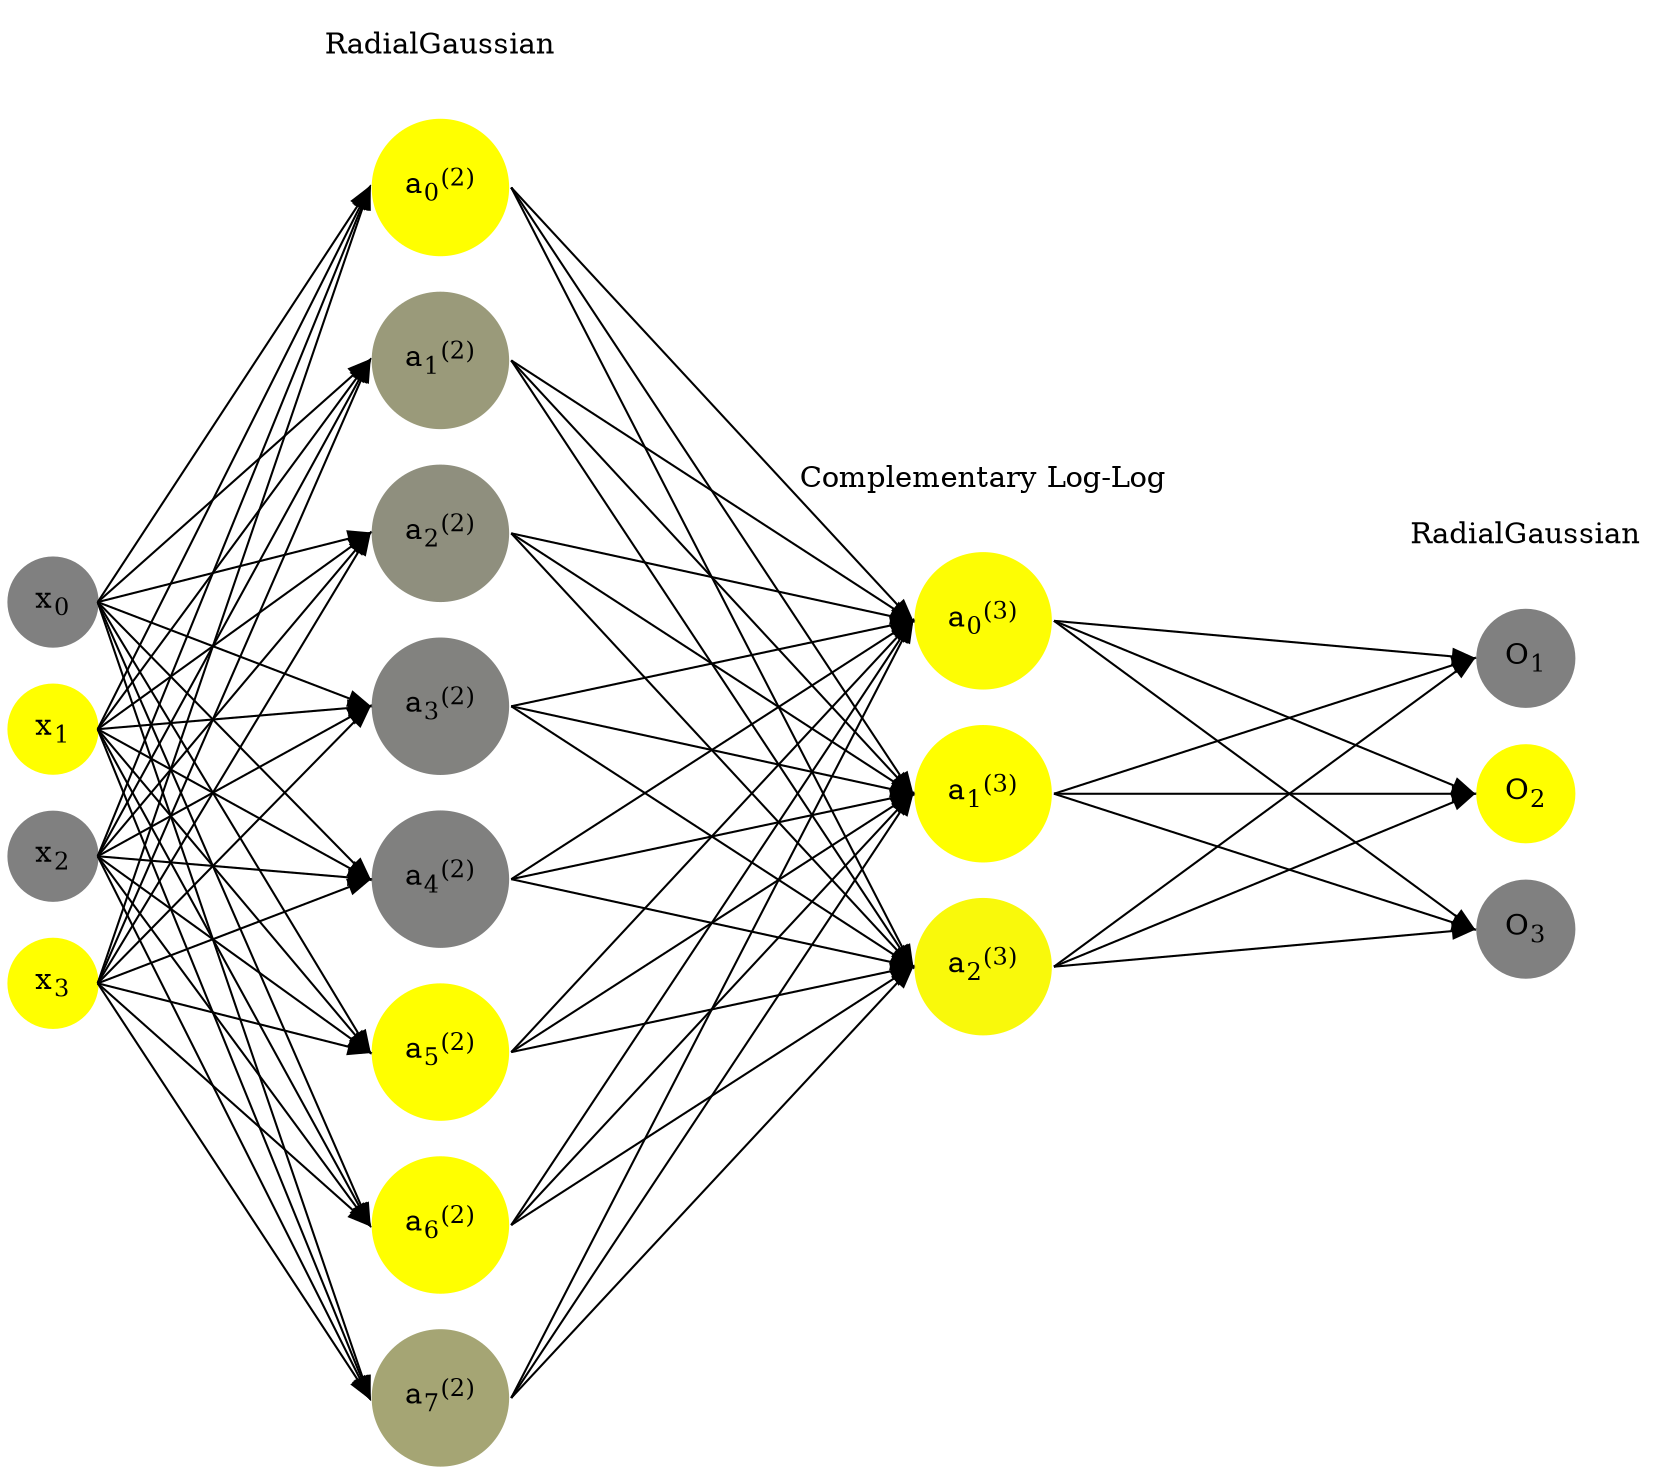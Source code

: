 digraph G {
	rankdir = LR;
	splines=false;
	edge[style=invis];
	ranksep= 1.4;
	{
	node [shape=circle, color="0.1667, 0.0, 0.5", style=filled, fillcolor="0.1667, 0.0, 0.5"];
	x0 [label=<x<sub>0</sub>>];
	}
	{
	node [shape=circle, color="0.1667, 1.0, 1.0", style=filled, fillcolor="0.1667, 1.0, 1.0"];
	x1 [label=<x<sub>1</sub>>];
	}
	{
	node [shape=circle, color="0.1667, 0.0, 0.5", style=filled, fillcolor="0.1667, 0.0, 0.5"];
	x2 [label=<x<sub>2</sub>>];
	}
	{
	node [shape=circle, color="0.1667, 1.0, 1.0", style=filled, fillcolor="0.1667, 1.0, 1.0"];
	x3 [label=<x<sub>3</sub>>];
	}
	{
	node [shape=circle, color="0.1667, 0.999386, 0.999693", style=filled, fillcolor="0.1667, 0.999386, 0.999693"];
	a02 [label=<a<sub>0</sub><sup>(2)</sup>>];
	}
	{
	node [shape=circle, color="0.1667, 0.210641, 0.605320", style=filled, fillcolor="0.1667, 0.210641, 0.605320"];
	a12 [label=<a<sub>1</sub><sup>(2)</sup>>];
	}
	{
	node [shape=circle, color="0.1667, 0.124824, 0.562412", style=filled, fillcolor="0.1667, 0.124824, 0.562412"];
	a22 [label=<a<sub>2</sub><sup>(2)</sup>>];
	}
	{
	node [shape=circle, color="0.1667, 0.017845, 0.508923", style=filled, fillcolor="0.1667, 0.017845, 0.508923"];
	a32 [label=<a<sub>3</sub><sup>(2)</sup>>];
	}
	{
	node [shape=circle, color="0.1667, 0.001623, 0.500811", style=filled, fillcolor="0.1667, 0.001623, 0.500811"];
	a42 [label=<a<sub>4</sub><sup>(2)</sup>>];
	}
	{
	node [shape=circle, color="0.1667, 0.999902, 0.999951", style=filled, fillcolor="0.1667, 0.999902, 0.999951"];
	a52 [label=<a<sub>5</sub><sup>(2)</sup>>];
	}
	{
	node [shape=circle, color="0.1667, 0.998012, 0.999006", style=filled, fillcolor="0.1667, 0.998012, 0.999006"];
	a62 [label=<a<sub>6</sub><sup>(2)</sup>>];
	}
	{
	node [shape=circle, color="0.1667, 0.294413, 0.647206", style=filled, fillcolor="0.1667, 0.294413, 0.647206"];
	a72 [label=<a<sub>7</sub><sup>(2)</sup>>];
	}
	{
	node [shape=circle, color="0.1667, 0.982567, 0.991284", style=filled, fillcolor="0.1667, 0.982567, 0.991284"];
	a03 [label=<a<sub>0</sub><sup>(3)</sup>>];
	}
	{
	node [shape=circle, color="0.1667, 1.000000, 1.000000", style=filled, fillcolor="0.1667, 1.000000, 1.000000"];
	a13 [label=<a<sub>1</sub><sup>(3)</sup>>];
	}
	{
	node [shape=circle, color="0.1667, 0.952210, 0.976105", style=filled, fillcolor="0.1667, 0.952210, 0.976105"];
	a23 [label=<a<sub>2</sub><sup>(3)</sup>>];
	}
	{
	node [shape=circle, color="0.1667, 0.0, 0.5", style=filled, fillcolor="0.1667, 0.0, 0.5"];
	O1 [label=<O<sub>1</sub>>];
	}
	{
	node [shape=circle, color="0.1667, 1.0, 1.0", style=filled, fillcolor="0.1667, 1.0, 1.0"];
	O2 [label=<O<sub>2</sub>>];
	}
	{
	node [shape=circle, color="0.1667, 0.0, 0.5", style=filled, fillcolor="0.1667, 0.0, 0.5"];
	O3 [label=<O<sub>3</sub>>];
	}
	{
	rank=same;
	x0->x1->x2->x3;
	}
	{
	rank=same;
	a02->a12->a22->a32->a42->a52->a62->a72;
	}
	{
	rank=same;
	a03->a13->a23;
	}
	{
	rank=same;
	O1->O2->O3;
	}
	l1 [shape=plaintext,label="RadialGaussian"];
	l1->a02;
	{rank=same; l1;a02};
	l2 [shape=plaintext,label="Complementary Log-Log"];
	l2->a03;
	{rank=same; l2;a03};
	l3 [shape=plaintext,label="RadialGaussian"];
	l3->O1;
	{rank=same; l3;O1};
edge[style=solid, tailport=e, headport=w];
	{x0;x1;x2;x3} -> {a02;a12;a22;a32;a42;a52;a62;a72};
	{a02;a12;a22;a32;a42;a52;a62;a72} -> {a03;a13;a23};
	{a03;a13;a23} -> {O1,O2,O3};
}